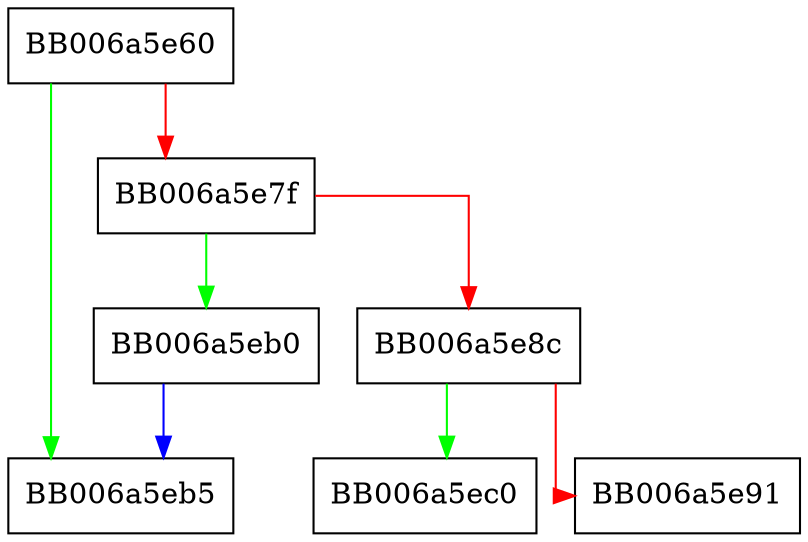 digraph blake2s256_internal_final {
  node [shape="box"];
  graph [splines=ortho];
  BB006a5e60 -> BB006a5eb5 [color="green"];
  BB006a5e60 -> BB006a5e7f [color="red"];
  BB006a5e7f -> BB006a5eb0 [color="green"];
  BB006a5e7f -> BB006a5e8c [color="red"];
  BB006a5e8c -> BB006a5ec0 [color="green"];
  BB006a5e8c -> BB006a5e91 [color="red"];
  BB006a5eb0 -> BB006a5eb5 [color="blue"];
}